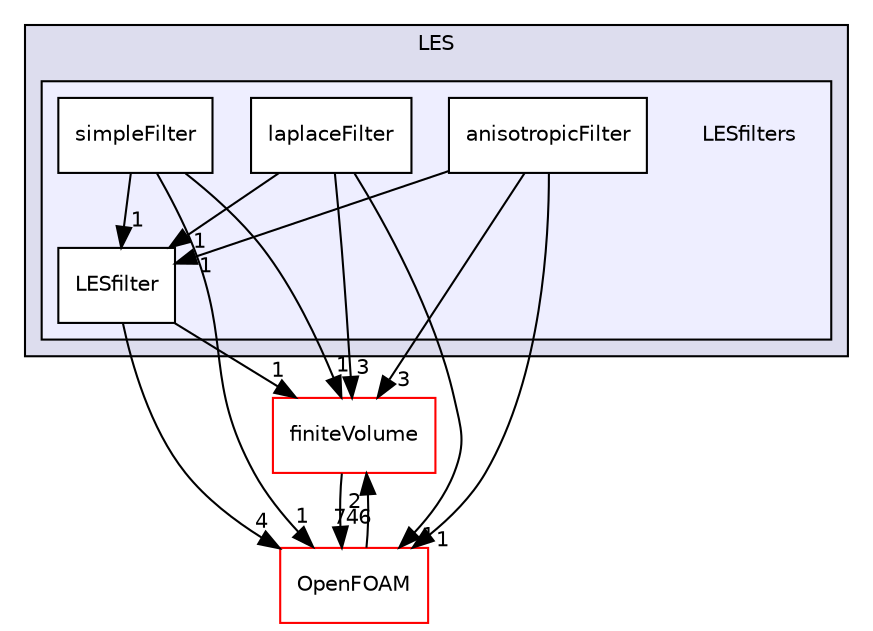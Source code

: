 digraph "src/TurbulenceModels/turbulenceModels/LES/LESfilters" {
  bgcolor=transparent;
  compound=true
  node [ fontsize="10", fontname="Helvetica"];
  edge [ labelfontsize="10", labelfontname="Helvetica"];
  subgraph clusterdir_9fc1e48ca755258281286cef4f8e0bec {
    graph [ bgcolor="#ddddee", pencolor="black", label="LES" fontname="Helvetica", fontsize="10", URL="dir_9fc1e48ca755258281286cef4f8e0bec.html"]
  subgraph clusterdir_7aaaefd48edc7f3cafe8020e0008f3e8 {
    graph [ bgcolor="#eeeeff", pencolor="black", label="" URL="dir_7aaaefd48edc7f3cafe8020e0008f3e8.html"];
    dir_7aaaefd48edc7f3cafe8020e0008f3e8 [shape=plaintext label="LESfilters"];
    dir_1ef8473cf6234c412104733121290777 [shape=box label="anisotropicFilter" color="black" fillcolor="white" style="filled" URL="dir_1ef8473cf6234c412104733121290777.html"];
    dir_63b88db576d50ffdad67971ff15a2a19 [shape=box label="laplaceFilter" color="black" fillcolor="white" style="filled" URL="dir_63b88db576d50ffdad67971ff15a2a19.html"];
    dir_1d5b8c5c4f13ca7fdab9b8d2dfc1e87d [shape=box label="LESfilter" color="black" fillcolor="white" style="filled" URL="dir_1d5b8c5c4f13ca7fdab9b8d2dfc1e87d.html"];
    dir_21a98d9d27fceb6b508d099f22f4da95 [shape=box label="simpleFilter" color="black" fillcolor="white" style="filled" URL="dir_21a98d9d27fceb6b508d099f22f4da95.html"];
  }
  }
  dir_9bd15774b555cf7259a6fa18f99fe99b [shape=box label="finiteVolume" color="red" URL="dir_9bd15774b555cf7259a6fa18f99fe99b.html"];
  dir_c5473ff19b20e6ec4dfe5c310b3778a8 [shape=box label="OpenFOAM" color="red" URL="dir_c5473ff19b20e6ec4dfe5c310b3778a8.html"];
  dir_9bd15774b555cf7259a6fa18f99fe99b->dir_c5473ff19b20e6ec4dfe5c310b3778a8 [headlabel="746", labeldistance=1.5 headhref="dir_000897_001897.html"];
  dir_1ef8473cf6234c412104733121290777->dir_9bd15774b555cf7259a6fa18f99fe99b [headlabel="3", labeldistance=1.5 headhref="dir_003148_000897.html"];
  dir_1ef8473cf6234c412104733121290777->dir_1d5b8c5c4f13ca7fdab9b8d2dfc1e87d [headlabel="1", labeldistance=1.5 headhref="dir_003148_003150.html"];
  dir_1ef8473cf6234c412104733121290777->dir_c5473ff19b20e6ec4dfe5c310b3778a8 [headlabel="1", labeldistance=1.5 headhref="dir_003148_001897.html"];
  dir_63b88db576d50ffdad67971ff15a2a19->dir_9bd15774b555cf7259a6fa18f99fe99b [headlabel="3", labeldistance=1.5 headhref="dir_003149_000897.html"];
  dir_63b88db576d50ffdad67971ff15a2a19->dir_1d5b8c5c4f13ca7fdab9b8d2dfc1e87d [headlabel="1", labeldistance=1.5 headhref="dir_003149_003150.html"];
  dir_63b88db576d50ffdad67971ff15a2a19->dir_c5473ff19b20e6ec4dfe5c310b3778a8 [headlabel="1", labeldistance=1.5 headhref="dir_003149_001897.html"];
  dir_1d5b8c5c4f13ca7fdab9b8d2dfc1e87d->dir_9bd15774b555cf7259a6fa18f99fe99b [headlabel="1", labeldistance=1.5 headhref="dir_003150_000897.html"];
  dir_1d5b8c5c4f13ca7fdab9b8d2dfc1e87d->dir_c5473ff19b20e6ec4dfe5c310b3778a8 [headlabel="4", labeldistance=1.5 headhref="dir_003150_001897.html"];
  dir_21a98d9d27fceb6b508d099f22f4da95->dir_9bd15774b555cf7259a6fa18f99fe99b [headlabel="1", labeldistance=1.5 headhref="dir_003151_000897.html"];
  dir_21a98d9d27fceb6b508d099f22f4da95->dir_1d5b8c5c4f13ca7fdab9b8d2dfc1e87d [headlabel="1", labeldistance=1.5 headhref="dir_003151_003150.html"];
  dir_21a98d9d27fceb6b508d099f22f4da95->dir_c5473ff19b20e6ec4dfe5c310b3778a8 [headlabel="1", labeldistance=1.5 headhref="dir_003151_001897.html"];
  dir_c5473ff19b20e6ec4dfe5c310b3778a8->dir_9bd15774b555cf7259a6fa18f99fe99b [headlabel="2", labeldistance=1.5 headhref="dir_001897_000897.html"];
}

